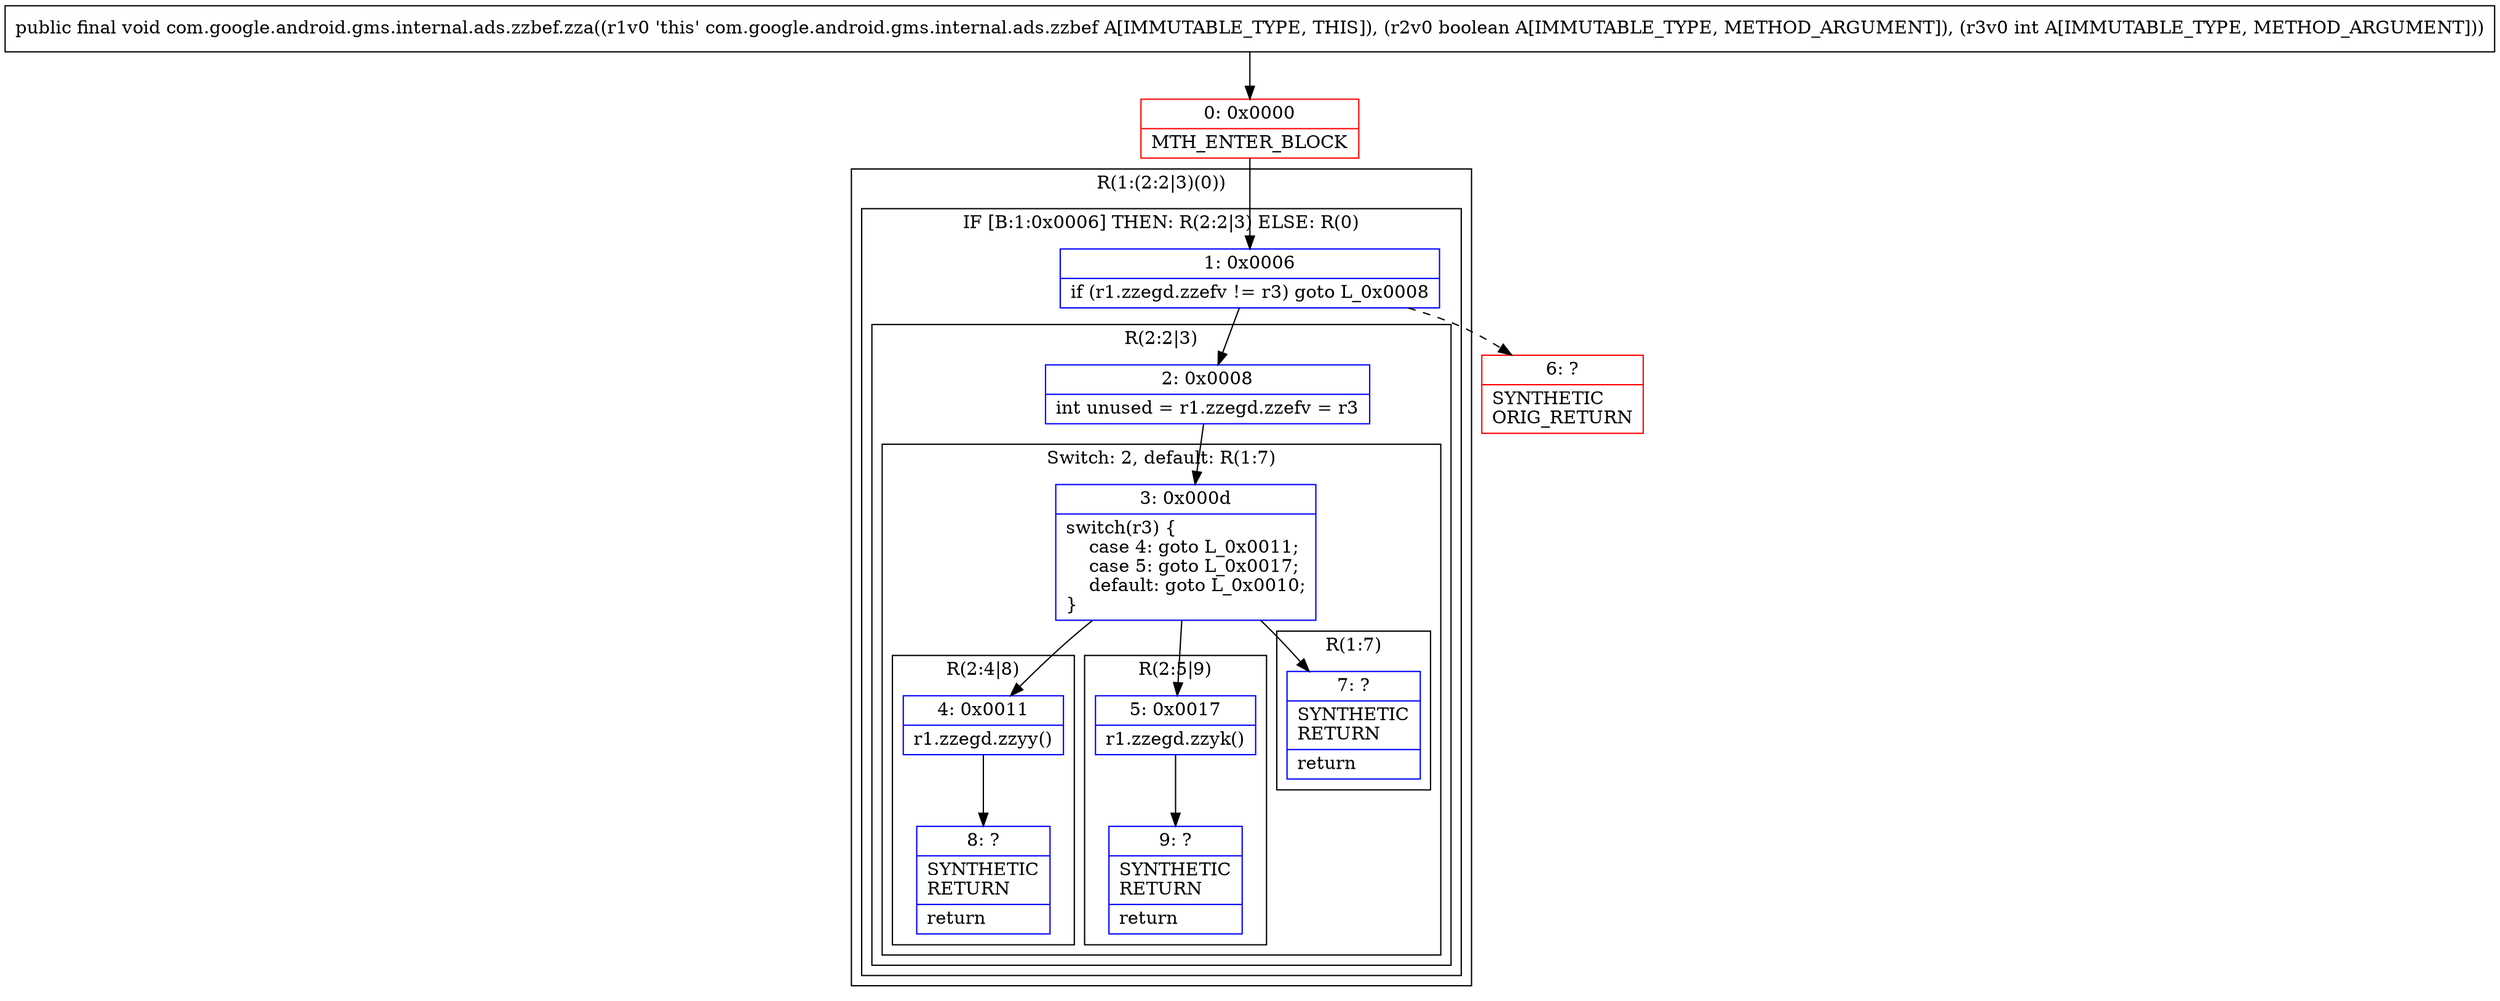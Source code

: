 digraph "CFG forcom.google.android.gms.internal.ads.zzbef.zza(ZI)V" {
subgraph cluster_Region_1218483643 {
label = "R(1:(2:2|3)(0))";
node [shape=record,color=blue];
subgraph cluster_IfRegion_1968509096 {
label = "IF [B:1:0x0006] THEN: R(2:2|3) ELSE: R(0)";
node [shape=record,color=blue];
Node_1 [shape=record,label="{1\:\ 0x0006|if (r1.zzegd.zzefv != r3) goto L_0x0008\l}"];
subgraph cluster_Region_1029499861 {
label = "R(2:2|3)";
node [shape=record,color=blue];
Node_2 [shape=record,label="{2\:\ 0x0008|int unused = r1.zzegd.zzefv = r3\l}"];
subgraph cluster_SwitchRegion_777511772 {
label = "Switch: 2, default: R(1:7)";
node [shape=record,color=blue];
Node_3 [shape=record,label="{3\:\ 0x000d|switch(r3) \{\l    case 4: goto L_0x0011;\l    case 5: goto L_0x0017;\l    default: goto L_0x0010;\l\}\l}"];
subgraph cluster_Region_1645651552 {
label = "R(2:4|8)";
node [shape=record,color=blue];
Node_4 [shape=record,label="{4\:\ 0x0011|r1.zzegd.zzyy()\l}"];
Node_8 [shape=record,label="{8\:\ ?|SYNTHETIC\lRETURN\l|return\l}"];
}
subgraph cluster_Region_1058745050 {
label = "R(2:5|9)";
node [shape=record,color=blue];
Node_5 [shape=record,label="{5\:\ 0x0017|r1.zzegd.zzyk()\l}"];
Node_9 [shape=record,label="{9\:\ ?|SYNTHETIC\lRETURN\l|return\l}"];
}
subgraph cluster_Region_1698921647 {
label = "R(1:7)";
node [shape=record,color=blue];
Node_7 [shape=record,label="{7\:\ ?|SYNTHETIC\lRETURN\l|return\l}"];
}
}
}
subgraph cluster_Region_1956589144 {
label = "R(0)";
node [shape=record,color=blue];
}
}
}
Node_0 [shape=record,color=red,label="{0\:\ 0x0000|MTH_ENTER_BLOCK\l}"];
Node_6 [shape=record,color=red,label="{6\:\ ?|SYNTHETIC\lORIG_RETURN\l}"];
MethodNode[shape=record,label="{public final void com.google.android.gms.internal.ads.zzbef.zza((r1v0 'this' com.google.android.gms.internal.ads.zzbef A[IMMUTABLE_TYPE, THIS]), (r2v0 boolean A[IMMUTABLE_TYPE, METHOD_ARGUMENT]), (r3v0 int A[IMMUTABLE_TYPE, METHOD_ARGUMENT])) }"];
MethodNode -> Node_0;
Node_1 -> Node_2;
Node_1 -> Node_6[style=dashed];
Node_2 -> Node_3;
Node_3 -> Node_4;
Node_3 -> Node_5;
Node_3 -> Node_7;
Node_4 -> Node_8;
Node_5 -> Node_9;
Node_0 -> Node_1;
}


